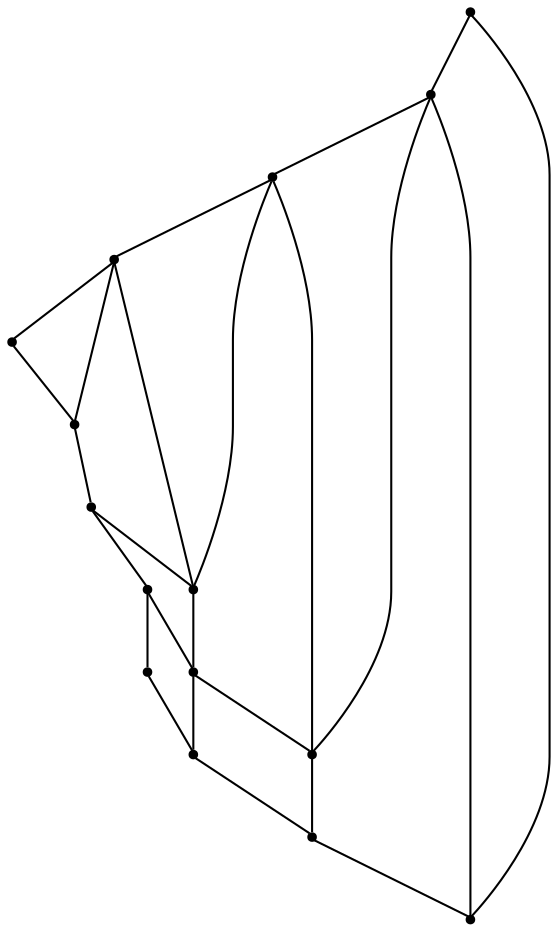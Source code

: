 graph {
  node [shape=point,comment="{\"directed\":false,\"doi\":\"10.1007/978-3-319-73915-1_16\",\"figure\":\"2\"}"]

  v0 [pos="1476.0956176015518,1890.9252298859574"]
  v1 [pos="1435.6954158897836,1810.1237183326607"]
  v2 [pos="1395.2973125957992,1729.326721501689"]
  v3 [pos="1354.897110884031,1648.5250191854773"]
  v4 [pos="1354.897110884031,1810.1237183326607"]
  v5 [pos="1314.4948107544787,1567.7241435085643"]
  v6 [pos="1314.4948107544787,1729.326721501689"]
  v7 [pos="1274.0946090427105,1648.5250191854773"]
  v8 [pos="1233.6944073309423,1729.326721501689"]
  v9 [pos="1233.6944073309423,1567.7241435085643"]
  v10 [pos="1193.2942056191741,1648.5250191854773"]
  v11 [pos="1152.8941310842413,1567.7241435085643"]
  v12 [pos="1112.4918309546888,1648.5250191854773"]
  v13 [pos="1072.0916292429206,1567.7241435085643"]
  v14 [pos="991.291257613593,1567.7241435085643"]

  v14 -- v13 [id="-4",pos="991.291257613593,1567.7241435085643 1072.0916292429206,1567.7241435085643 1072.0916292429206,1567.7241435085643 1072.0916292429206,1567.7241435085643"]
  v13 -- v11 [id="-5",pos="1072.0916292429206,1567.7241435085643 1152.8941310842413,1567.7241435085643 1152.8941310842413,1567.7241435085643 1152.8941310842413,1567.7241435085643"]
  v11 -- v9 [id="-6",pos="1152.8941310842413,1567.7241435085643 1233.6944073309423,1567.7241435085643 1233.6944073309423,1567.7241435085643 1233.6944073309423,1567.7241435085643"]
  v9 -- v5 [id="-7",pos="1233.6944073309423,1567.7241435085643 1314.4948107544787,1567.7241435085643 1314.4948107544787,1567.7241435085643 1314.4948107544787,1567.7241435085643"]
  v12 -- v14 [id="-9",pos="1112.4918309546888,1648.5250191854773 1011.4944743019444,1628.3255792148193 1011.4944743019444,1628.3255792148193 1011.4944743019444,1628.3255792148193 991.291257613593,1567.7241435085643 991.291257613593,1567.7241435085643 991.291257613593,1567.7241435085643"]
  v12 -- v10 [id="-10",pos="1112.4918309546888,1648.5250191854773 1193.2942056191741,1648.5250191854773 1193.2942056191741,1648.5250191854773 1193.2942056191741,1648.5250191854773"]
  v7 -- v3 [id="-11",pos="1274.0946090427105,1648.5250191854773 1354.897110884031,1648.5250191854773 1354.897110884031,1648.5250191854773 1354.897110884031,1648.5250191854773"]
  v10 -- v7 [id="-13",pos="1193.2942056191741,1648.5250191854773 1274.0946090427105,1648.5250191854773 1274.0946090427105,1648.5250191854773 1274.0946090427105,1648.5250191854773"]
  v13 -- v12 [id="-17",pos="1072.0916292429206,1567.7241435085643 1112.4918309546888,1648.5250191854773 1112.4918309546888,1648.5250191854773 1112.4918309546888,1648.5250191854773"]
  v8 -- v12 [id="-18",pos="1233.6944073309423,1729.326721501689 1132.6929810194652,1709.1248652007725 1132.6929810194652,1709.1248652007725 1132.6929810194652,1709.1248652007725 1112.4918309546888,1648.5250191854773 1112.4918309546888,1648.5250191854773 1112.4918309546888,1648.5250191854773"]
  v8 -- v6 [id="-19",pos="1233.6944073309423,1729.326721501689 1314.4948107544787,1729.326721501689 1314.4948107544787,1729.326721501689 1314.4948107544787,1729.326721501689"]
  v6 -- v2 [id="-21",pos="1314.4948107544787,1729.326721501689 1395.2973125957992,1729.326721501689 1395.2973125957992,1729.326721501689 1395.2973125957992,1729.326721501689"]
  v11 -- v10 [id="-25",pos="1152.8941310842413,1567.7241435085643 1193.2942056191741,1648.5250191854773 1193.2942056191741,1648.5250191854773 1193.2942056191741,1648.5250191854773"]
  v10 -- v8 [id="-29",pos="1193.2942056191741,1648.5250191854773 1233.6944073309423,1729.326721501689 1233.6944073309423,1729.326721501689 1233.6944073309423,1729.326721501689"]
  v9 -- v7 [id="-31",pos="1233.6944073309423,1567.7241435085643 1274.0946090427105,1648.5250191854773 1274.0946090427105,1648.5250191854773 1274.0946090427105,1648.5250191854773"]
  v4 -- v8 [id="-32",pos="1354.897110884031,1810.1237183326607 1253.8956845725538,1789.9242783620027 1253.8956845725538,1789.9242783620027 1253.8956845725538,1789.9242783620027 1233.6944073309423,1729.326721501689 1233.6944073309423,1729.326721501689 1233.6944073309423,1729.326721501689"]
  v4 -- v1 [id="-33",pos="1354.897110884031,1810.1237183326607 1435.6954158897836,1810.1237183326607 1435.6954158897836,1810.1237183326607 1435.6954158897836,1810.1237183326607"]
  v7 -- v6 [id="-36",pos="1274.0946090427105,1648.5250191854773 1314.4948107544787,1729.326721501689 1314.4948107544787,1729.326721501689 1314.4948107544787,1729.326721501689"]
  v6 -- v4 [id="-40",pos="1314.4948107544787,1729.326721501689 1354.897110884031,1810.1237183326607 1354.897110884031,1810.1237183326607 1354.897110884031,1810.1237183326607"]
  v5 -- v3 [id="-42",pos="1314.4948107544787,1567.7241435085643 1354.897110884031,1648.5250191854773 1354.897110884031,1648.5250191854773 1354.897110884031,1648.5250191854773"]
  v0 -- v4 [id="-43",pos="1476.0956176015518,1890.9252298859574 1375.0981337719718,1870.723691523233 1375.0981337719718,1870.723691523233 1375.0981337719718,1870.723691523233 1354.897110884031,1810.1237183326607 1354.897110884031,1810.1237183326607 1354.897110884031,1810.1237183326607"]
  v3 -- v2 [id="-46",pos="1354.897110884031,1648.5250191854773 1395.2973125957992,1729.326721501689 1395.2973125957992,1729.326721501689 1395.2973125957992,1729.326721501689"]
  v2 -- v1 [id="-48",pos="1395.2973125957992,1729.326721501689 1435.6954158897836,1810.1237183326607 1435.6954158897836,1810.1237183326607 1435.6954158897836,1810.1237183326607"]
  v1 -- v0 [id="-50",pos="1435.6954158897836,1810.1237183326607 1476.0956176015518,1890.9252298859574 1476.0956176015518,1890.9252298859574 1476.0956176015518,1890.9252298859574"]
}